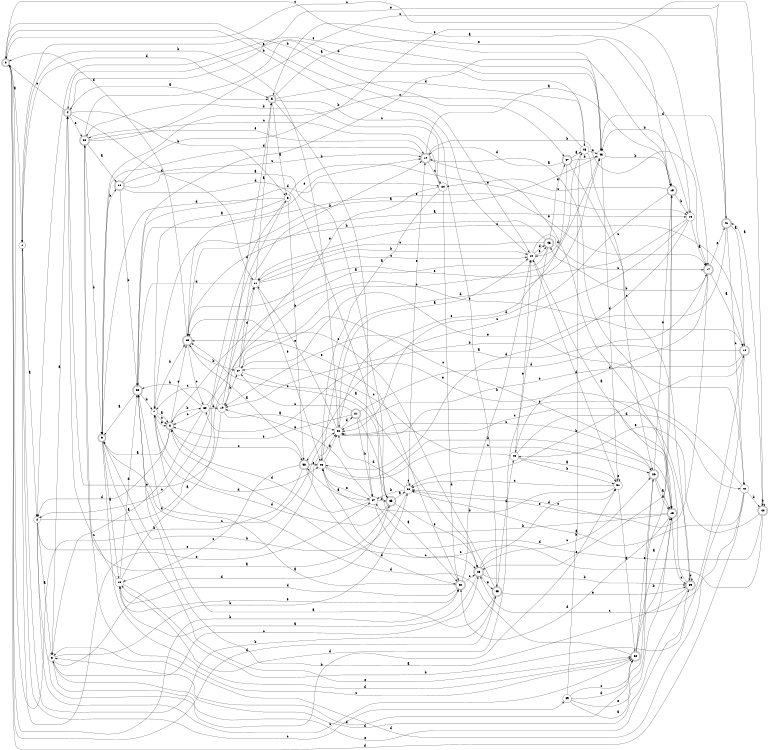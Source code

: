 digraph n40_8 {
__start0 [label="" shape="none"];

rankdir=LR;
size="8,5";

s0 [style="rounded,filled", color="black", fillcolor="white" shape="doublecircle", label="0"];
s1 [style="filled", color="black", fillcolor="white" shape="circle", label="1"];
s2 [style="filled", color="black", fillcolor="white" shape="circle", label="2"];
s3 [style="filled", color="black", fillcolor="white" shape="circle", label="3"];
s4 [style="rounded,filled", color="black", fillcolor="white" shape="doublecircle", label="4"];
s5 [style="rounded,filled", color="black", fillcolor="white" shape="doublecircle", label="5"];
s6 [style="filled", color="black", fillcolor="white" shape="circle", label="6"];
s7 [style="filled", color="black", fillcolor="white" shape="circle", label="7"];
s8 [style="rounded,filled", color="black", fillcolor="white" shape="doublecircle", label="8"];
s9 [style="rounded,filled", color="black", fillcolor="white" shape="doublecircle", label="9"];
s10 [style="filled", color="black", fillcolor="white" shape="circle", label="10"];
s11 [style="filled", color="black", fillcolor="white" shape="circle", label="11"];
s12 [style="filled", color="black", fillcolor="white" shape="circle", label="12"];
s13 [style="rounded,filled", color="black", fillcolor="white" shape="doublecircle", label="13"];
s14 [style="rounded,filled", color="black", fillcolor="white" shape="doublecircle", label="14"];
s15 [style="rounded,filled", color="black", fillcolor="white" shape="doublecircle", label="15"];
s16 [style="filled", color="black", fillcolor="white" shape="circle", label="16"];
s17 [style="rounded,filled", color="black", fillcolor="white" shape="doublecircle", label="17"];
s18 [style="rounded,filled", color="black", fillcolor="white" shape="doublecircle", label="18"];
s19 [style="filled", color="black", fillcolor="white" shape="circle", label="19"];
s20 [style="filled", color="black", fillcolor="white" shape="circle", label="20"];
s21 [style="rounded,filled", color="black", fillcolor="white" shape="doublecircle", label="21"];
s22 [style="rounded,filled", color="black", fillcolor="white" shape="doublecircle", label="22"];
s23 [style="rounded,filled", color="black", fillcolor="white" shape="doublecircle", label="23"];
s24 [style="filled", color="black", fillcolor="white" shape="circle", label="24"];
s25 [style="filled", color="black", fillcolor="white" shape="circle", label="25"];
s26 [style="rounded,filled", color="black", fillcolor="white" shape="doublecircle", label="26"];
s27 [style="filled", color="black", fillcolor="white" shape="circle", label="27"];
s28 [style="rounded,filled", color="black", fillcolor="white" shape="doublecircle", label="28"];
s29 [style="rounded,filled", color="black", fillcolor="white" shape="doublecircle", label="29"];
s30 [style="filled", color="black", fillcolor="white" shape="circle", label="30"];
s31 [style="filled", color="black", fillcolor="white" shape="circle", label="31"];
s32 [style="rounded,filled", color="black", fillcolor="white" shape="doublecircle", label="32"];
s33 [style="rounded,filled", color="black", fillcolor="white" shape="doublecircle", label="33"];
s34 [style="rounded,filled", color="black", fillcolor="white" shape="doublecircle", label="34"];
s35 [style="rounded,filled", color="black", fillcolor="white" shape="doublecircle", label="35"];
s36 [style="filled", color="black", fillcolor="white" shape="circle", label="36"];
s37 [style="filled", color="black", fillcolor="white" shape="circle", label="37"];
s38 [style="rounded,filled", color="black", fillcolor="white" shape="doublecircle", label="38"];
s39 [style="rounded,filled", color="black", fillcolor="white" shape="doublecircle", label="39"];
s40 [style="rounded,filled", color="black", fillcolor="white" shape="doublecircle", label="40"];
s41 [style="rounded,filled", color="black", fillcolor="white" shape="doublecircle", label="41"];
s42 [style="filled", color="black", fillcolor="white" shape="circle", label="42"];
s43 [style="filled", color="black", fillcolor="white" shape="circle", label="43"];
s44 [style="filled", color="black", fillcolor="white" shape="circle", label="44"];
s45 [style="rounded,filled", color="black", fillcolor="white" shape="doublecircle", label="45"];
s46 [style="rounded,filled", color="black", fillcolor="white" shape="doublecircle", label="46"];
s47 [style="rounded,filled", color="black", fillcolor="white" shape="doublecircle", label="47"];
s48 [style="filled", color="black", fillcolor="white" shape="circle", label="48"];
s49 [style="filled", color="black", fillcolor="white" shape="circle", label="49"];
s0 -> s1 [label="a"];
s0 -> s22 [label="b"];
s0 -> s17 [label="c"];
s0 -> s45 [label="d"];
s0 -> s12 [label="e"];
s1 -> s2 [label="a"];
s1 -> s47 [label="b"];
s1 -> s49 [label="c"];
s1 -> s5 [label="d"];
s1 -> s37 [label="e"];
s2 -> s3 [label="a"];
s2 -> s31 [label="b"];
s2 -> s32 [label="c"];
s2 -> s6 [label="d"];
s2 -> s20 [label="e"];
s3 -> s4 [label="a"];
s3 -> s36 [label="b"];
s3 -> s28 [label="c"];
s3 -> s35 [label="d"];
s3 -> s29 [label="e"];
s4 -> s5 [label="a"];
s4 -> s6 [label="b"];
s4 -> s33 [label="c"];
s4 -> s11 [label="d"];
s4 -> s0 [label="e"];
s5 -> s6 [label="a"];
s5 -> s37 [label="b"];
s5 -> s45 [label="c"];
s5 -> s48 [label="d"];
s5 -> s16 [label="e"];
s6 -> s7 [label="a"];
s6 -> s38 [label="b"];
s6 -> s2 [label="c"];
s6 -> s9 [label="d"];
s6 -> s16 [label="e"];
s7 -> s8 [label="a"];
s7 -> s39 [label="b"];
s7 -> s8 [label="c"];
s7 -> s25 [label="d"];
s7 -> s8 [label="e"];
s8 -> s9 [label="a"];
s8 -> s30 [label="b"];
s8 -> s38 [label="c"];
s8 -> s2 [label="d"];
s8 -> s39 [label="e"];
s9 -> s10 [label="a"];
s9 -> s34 [label="b"];
s9 -> s20 [label="c"];
s9 -> s32 [label="d"];
s9 -> s32 [label="e"];
s10 -> s11 [label="a"];
s10 -> s18 [label="b"];
s10 -> s4 [label="c"];
s10 -> s23 [label="d"];
s10 -> s22 [label="e"];
s11 -> s5 [label="a"];
s11 -> s12 [label="b"];
s11 -> s12 [label="c"];
s11 -> s23 [label="d"];
s11 -> s25 [label="e"];
s12 -> s13 [label="a"];
s12 -> s0 [label="b"];
s12 -> s17 [label="c"];
s12 -> s46 [label="d"];
s12 -> s46 [label="e"];
s13 -> s14 [label="a"];
s13 -> s37 [label="b"];
s13 -> s29 [label="c"];
s13 -> s22 [label="d"];
s13 -> s36 [label="e"];
s14 -> s15 [label="a"];
s14 -> s17 [label="b"];
s14 -> s24 [label="c"];
s14 -> s9 [label="d"];
s14 -> s13 [label="e"];
s15 -> s5 [label="a"];
s15 -> s16 [label="b"];
s15 -> s24 [label="c"];
s15 -> s20 [label="d"];
s15 -> s28 [label="e"];
s16 -> s17 [label="a"];
s16 -> s43 [label="b"];
s16 -> s38 [label="c"];
s16 -> s25 [label="d"];
s16 -> s39 [label="e"];
s17 -> s18 [label="a"];
s17 -> s46 [label="b"];
s17 -> s36 [label="c"];
s17 -> s44 [label="d"];
s17 -> s41 [label="e"];
s18 -> s19 [label="a"];
s18 -> s36 [label="b"];
s18 -> s11 [label="c"];
s18 -> s3 [label="d"];
s18 -> s20 [label="e"];
s19 -> s20 [label="a"];
s19 -> s27 [label="b"];
s19 -> s7 [label="c"];
s19 -> s5 [label="d"];
s19 -> s4 [label="e"];
s20 -> s12 [label="a"];
s20 -> s1 [label="b"];
s20 -> s13 [label="c"];
s20 -> s21 [label="d"];
s20 -> s11 [label="e"];
s21 -> s22 [label="a"];
s21 -> s37 [label="b"];
s21 -> s27 [label="c"];
s21 -> s17 [label="d"];
s21 -> s8 [label="e"];
s22 -> s23 [label="a"];
s22 -> s12 [label="b"];
s22 -> s28 [label="c"];
s22 -> s10 [label="d"];
s22 -> s39 [label="e"];
s23 -> s9 [label="a"];
s23 -> s7 [label="b"];
s23 -> s15 [label="c"];
s23 -> s24 [label="d"];
s23 -> s17 [label="e"];
s24 -> s25 [label="a"];
s24 -> s33 [label="b"];
s24 -> s33 [label="c"];
s24 -> s22 [label="d"];
s24 -> s19 [label="e"];
s25 -> s20 [label="a"];
s25 -> s26 [label="b"];
s25 -> s26 [label="c"];
s25 -> s43 [label="d"];
s25 -> s37 [label="e"];
s26 -> s13 [label="a"];
s26 -> s13 [label="b"];
s26 -> s27 [label="c"];
s26 -> s3 [label="d"];
s26 -> s15 [label="e"];
s27 -> s28 [label="a"];
s27 -> s14 [label="b"];
s27 -> s43 [label="c"];
s27 -> s11 [label="d"];
s27 -> s42 [label="e"];
s28 -> s10 [label="a"];
s28 -> s29 [label="b"];
s28 -> s26 [label="c"];
s28 -> s31 [label="d"];
s28 -> s45 [label="e"];
s29 -> s23 [label="a"];
s29 -> s29 [label="b"];
s29 -> s20 [label="c"];
s29 -> s3 [label="d"];
s29 -> s30 [label="e"];
s30 -> s3 [label="a"];
s30 -> s23 [label="b"];
s30 -> s8 [label="c"];
s30 -> s19 [label="d"];
s30 -> s18 [label="e"];
s31 -> s32 [label="a"];
s31 -> s25 [label="b"];
s31 -> s36 [label="c"];
s31 -> s12 [label="d"];
s31 -> s31 [label="e"];
s32 -> s13 [label="a"];
s32 -> s13 [label="b"];
s32 -> s33 [label="c"];
s32 -> s7 [label="d"];
s32 -> s26 [label="e"];
s33 -> s34 [label="a"];
s33 -> s9 [label="b"];
s33 -> s41 [label="c"];
s33 -> s43 [label="d"];
s33 -> s14 [label="e"];
s34 -> s35 [label="a"];
s34 -> s23 [label="b"];
s34 -> s14 [label="c"];
s34 -> s35 [label="d"];
s34 -> s40 [label="e"];
s35 -> s36 [label="a"];
s35 -> s9 [label="b"];
s35 -> s39 [label="c"];
s35 -> s7 [label="d"];
s35 -> s28 [label="e"];
s36 -> s33 [label="a"];
s36 -> s37 [label="b"];
s36 -> s36 [label="c"];
s36 -> s20 [label="d"];
s36 -> s14 [label="e"];
s37 -> s38 [label="a"];
s37 -> s35 [label="b"];
s37 -> s28 [label="c"];
s37 -> s8 [label="d"];
s37 -> s19 [label="e"];
s38 -> s39 [label="a"];
s38 -> s0 [label="b"];
s38 -> s10 [label="c"];
s38 -> s22 [label="d"];
s38 -> s25 [label="e"];
s39 -> s16 [label="a"];
s39 -> s27 [label="b"];
s39 -> s30 [label="c"];
s39 -> s0 [label="d"];
s39 -> s14 [label="e"];
s40 -> s41 [label="a"];
s40 -> s40 [label="b"];
s40 -> s8 [label="c"];
s40 -> s25 [label="d"];
s40 -> s44 [label="e"];
s41 -> s18 [label="a"];
s41 -> s19 [label="b"];
s41 -> s42 [label="c"];
s41 -> s43 [label="d"];
s41 -> s4 [label="e"];
s42 -> s36 [label="a"];
s42 -> s40 [label="b"];
s42 -> s28 [label="c"];
s42 -> s0 [label="d"];
s42 -> s20 [label="e"];
s43 -> s39 [label="a"];
s43 -> s15 [label="b"];
s43 -> s0 [label="c"];
s43 -> s31 [label="d"];
s43 -> s2 [label="e"];
s44 -> s31 [label="a"];
s44 -> s31 [label="b"];
s44 -> s27 [label="c"];
s44 -> s42 [label="d"];
s44 -> s12 [label="e"];
s45 -> s23 [label="a"];
s45 -> s1 [label="b"];
s45 -> s39 [label="c"];
s45 -> s44 [label="d"];
s45 -> s29 [label="e"];
s46 -> s8 [label="a"];
s46 -> s7 [label="b"];
s46 -> s11 [label="c"];
s46 -> s10 [label="d"];
s46 -> s47 [label="e"];
s47 -> s48 [label="a"];
s47 -> s43 [label="b"];
s47 -> s29 [label="c"];
s47 -> s14 [label="d"];
s47 -> s20 [label="e"];
s48 -> s4 [label="a"];
s48 -> s9 [label="b"];
s48 -> s26 [label="c"];
s48 -> s12 [label="d"];
s48 -> s43 [label="e"];
s49 -> s13 [label="a"];
s49 -> s48 [label="b"];
s49 -> s32 [label="c"];
s49 -> s32 [label="d"];
s49 -> s15 [label="e"];

}